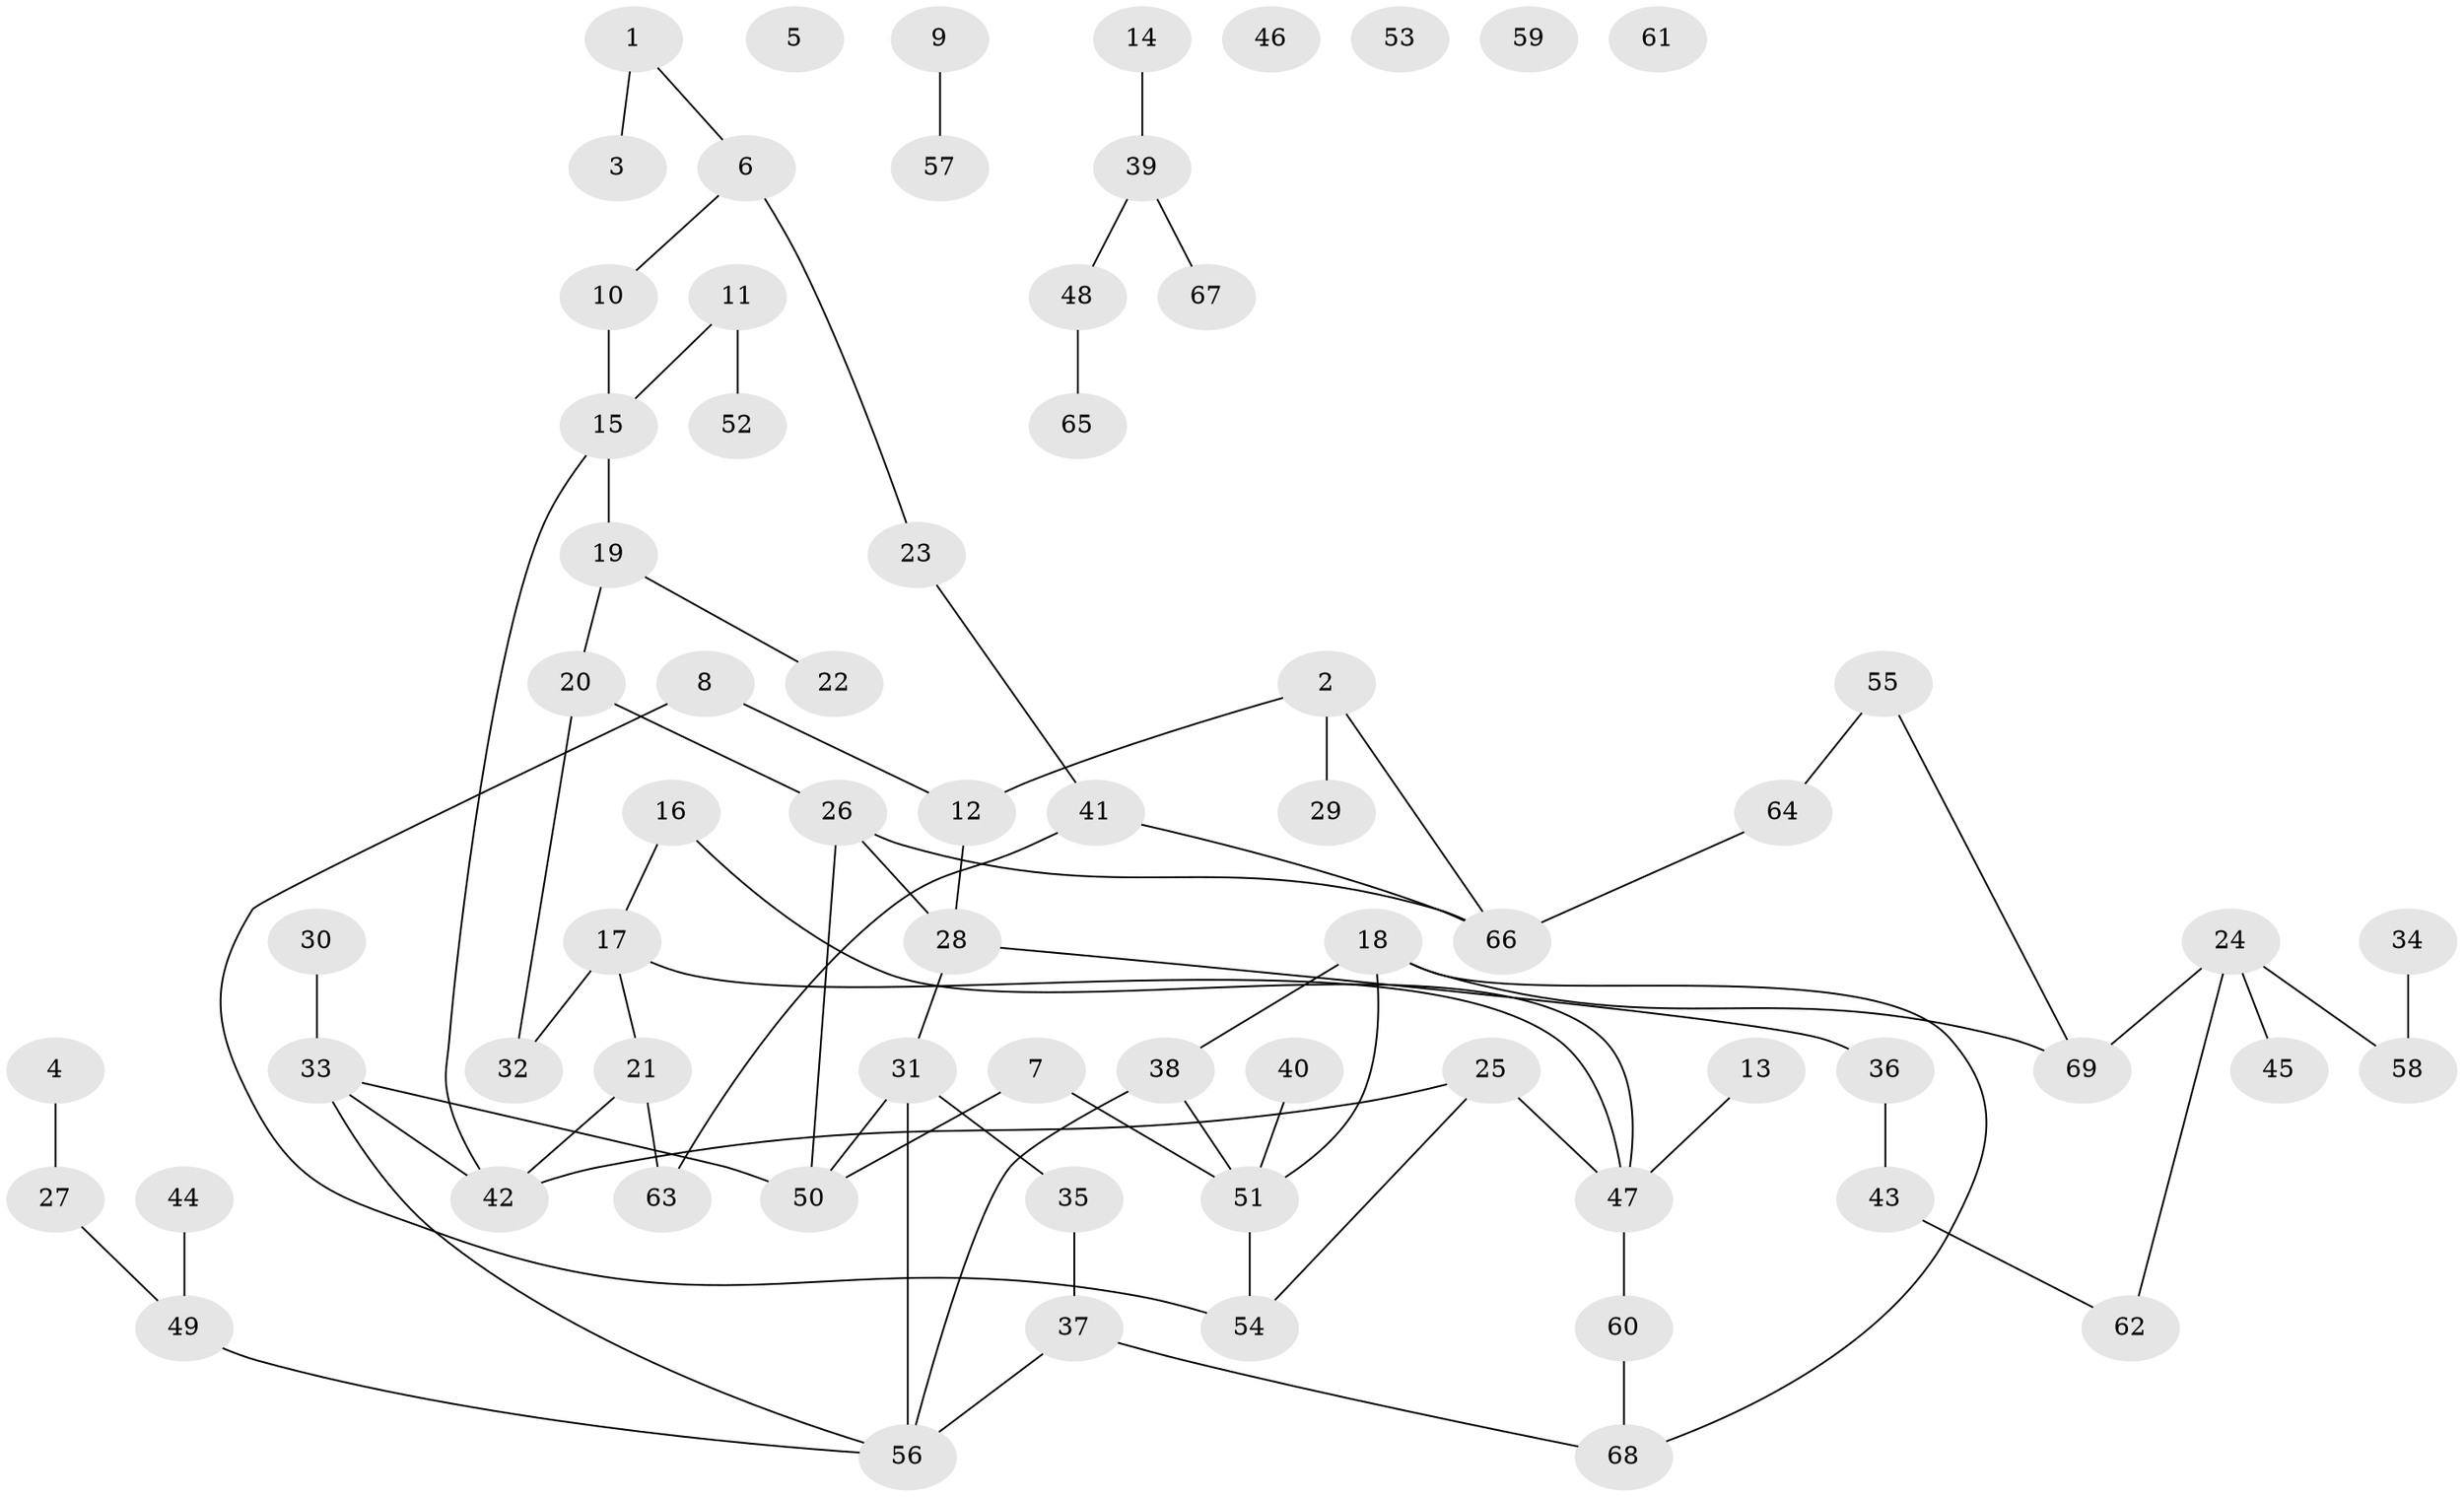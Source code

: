 // coarse degree distribution, {1: 0.25, 5: 0.11363636363636363, 0: 0.13636363636363635, 3: 0.18181818181818182, 2: 0.18181818181818182, 4: 0.11363636363636363, 6: 0.022727272727272728}
// Generated by graph-tools (version 1.1) at 2025/23/03/03/25 07:23:27]
// undirected, 69 vertices, 79 edges
graph export_dot {
graph [start="1"]
  node [color=gray90,style=filled];
  1;
  2;
  3;
  4;
  5;
  6;
  7;
  8;
  9;
  10;
  11;
  12;
  13;
  14;
  15;
  16;
  17;
  18;
  19;
  20;
  21;
  22;
  23;
  24;
  25;
  26;
  27;
  28;
  29;
  30;
  31;
  32;
  33;
  34;
  35;
  36;
  37;
  38;
  39;
  40;
  41;
  42;
  43;
  44;
  45;
  46;
  47;
  48;
  49;
  50;
  51;
  52;
  53;
  54;
  55;
  56;
  57;
  58;
  59;
  60;
  61;
  62;
  63;
  64;
  65;
  66;
  67;
  68;
  69;
  1 -- 3;
  1 -- 6;
  2 -- 12;
  2 -- 29;
  2 -- 66;
  4 -- 27;
  6 -- 10;
  6 -- 23;
  7 -- 50;
  7 -- 51;
  8 -- 12;
  8 -- 54;
  9 -- 57;
  10 -- 15;
  11 -- 15;
  11 -- 52;
  12 -- 28;
  13 -- 47;
  14 -- 39;
  15 -- 19;
  15 -- 42;
  16 -- 17;
  16 -- 47;
  17 -- 21;
  17 -- 32;
  17 -- 47;
  18 -- 38;
  18 -- 51;
  18 -- 68;
  18 -- 69;
  19 -- 20;
  19 -- 22;
  20 -- 26;
  20 -- 32;
  21 -- 42;
  21 -- 63;
  23 -- 41;
  24 -- 45;
  24 -- 58;
  24 -- 62;
  24 -- 69;
  25 -- 42;
  25 -- 47;
  25 -- 54;
  26 -- 28;
  26 -- 50;
  26 -- 66;
  27 -- 49;
  28 -- 31;
  28 -- 36;
  30 -- 33;
  31 -- 35;
  31 -- 50;
  31 -- 56;
  33 -- 42;
  33 -- 50;
  33 -- 56;
  34 -- 58;
  35 -- 37;
  36 -- 43;
  37 -- 56;
  37 -- 68;
  38 -- 51;
  38 -- 56;
  39 -- 48;
  39 -- 67;
  40 -- 51;
  41 -- 63;
  41 -- 66;
  43 -- 62;
  44 -- 49;
  47 -- 60;
  48 -- 65;
  49 -- 56;
  51 -- 54;
  55 -- 64;
  55 -- 69;
  60 -- 68;
  64 -- 66;
}
